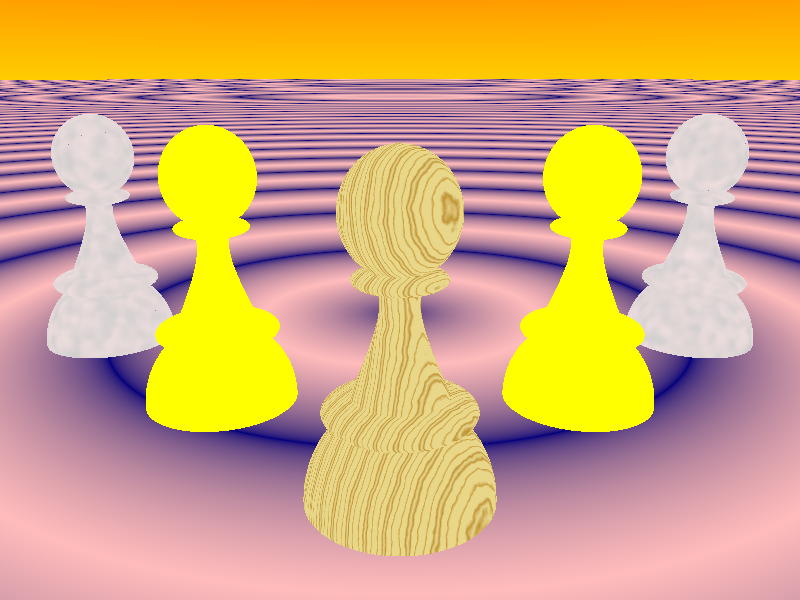 #include "colors.inc"
#include "shapes.inc"
#include "textures.inc"
#include "stones.inc"

//
//   Lights, Camera ...
//
camera {
   location  < 0, 10, -17 >
   direction < 0,0,1.3>
   up        <0.0,  1.0,  0.0>
   right     <1.42, 0.0, 0.0>
   look_at   <0, 5, 0>
}

light_source { <100.0,  300.0,  200> color rgb<1,0.7,0.7> }

light_source { <-300,  100,  100> color rgb<0.7,0.7,1> }

light_source { <5, 3, -17> color rgb<0.6,0.6,0.6> }


#declare Gold_Texture = texture {
  pigment { color rgb<1,1,0>}
  finish { reflection 0.4 ambient 0 diffuse 0.3
    brilliance 20 metallic
    phong 1 phong_size 120
  }
}

//
//   Yellow pine, close grained
//
#declare Yellow_Pine = texture {
pigment {
   wood
   turbulence 0.02
   color_map {
      [0.000 0.222   color red  0.808  green  0.671  blue  0.251  filter 0.000
      color red  0.808  green  0.671  blue  0.251  filter 0.000]
      [0.222 0.342   color red  0.808  green  0.671  blue  0.251  filter 0.000
      color red  0.600  green  0.349  blue  0.043  filter 0.000]
      [0.342 0.393   color red  0.600  green  0.349  blue  0.043  filter 0.000
      color red  0.808  green  0.671  blue  0.251  filter 0.000]
      [0.393 0.709   color red  0.808  green  0.671  blue  0.251  filter 0.000
      color red  0.808  green  0.671  blue  0.251  filter 0.000]
      [0.709 0.821   color red  0.808  green  0.671  blue  0.251  filter 0.000
      color red  0.533  green  0.298  blue  0.027  filter 0.000]
      [0.821 1.001   color red  0.533  green  0.298  blue  0.027  filter 0.000
      color red  0.808  green  0.671  blue  0.251  filter 0.000]
   }
   scale <0.1 0.1 0.1>
   translate <10 0 0>
}
}

texture {
pigment {
   wood
   turbulence 0.01
   color_map {
      [0.000 0.120   color red  1.000  green  1.000  blue  1.000  filter 1.000
      color red  0.702  green  0.412  blue  0.118  filter 0.608]
      [0.120 0.231   color red  0.702  green  0.412  blue  0.118  filter 0.608
      color red  0.702  green  0.467  blue  0.118  filter 0.608]
      [0.231 0.496   color red  0.702  green  0.467  blue  0.118  filter 0.608
      color red  1.000  green  1.000  blue  1.000  filter 1.000]
      [0.496 0.701   color red  1.000  green  1.000  blue  1.000  filter 1.000
      color red  1.000  green  1.000  blue  1.000  filter 1.000]
      [0.701 0.829   color red  1.000  green  1.000  blue  1.000  filter 1.000
      color red  0.702  green  0.467  blue  0.118  filter 0.608]
      [0.829 1.001   color red  0.702  green  0.467  blue  0.118  filter 0.608
      color red  1.000  green  1.000  blue  1.000  filter 1.000]
   }
   scale <0.5 0.5 0.5>
   translate <10 0 0>
}
}



// Floor
object {
   plane { < 0 1 0 > 0 }
   texture {
     pigment {
       wood
       color_map {
         [0.0 color rgb<0,0,0.2>] [ 0.5 color rgb<1,0.5,0.5> ]
         [1.0 color rgb<0,0,0.2> ]
       }
     }
     finish {
     reflection 0.6
     diffuse 0
     ambient 0.7
     }
     scale < 25 25 25 >
     rotate < 90 0 0 >
     translate < 0 0 15 >
     }
}

object {
   sphere { < 0 0 0 > 1000 }
   texture {
     pigment {
     gradient < 0 1 0 >
     color_map {
       [0 0.2 color red 1 green 0.6 blue 0 color red 1 green 0 blue 0 ]
       [0.2 0.5 color red 1 green 0 blue 0 color red 0 green 0 blue 0 ]
       [0.5 1 color red 0 green 0 blue 0 color red 0 green 0 blue 0 ]
     }
     }
     finish { ambient 1 diffuse 0 }
     scale < 1000 1000 1000 >
   }
}

#declare Knight = union {
   sphere { <0, 7, 0>, 1.5 }

   sphere { <0, 0, 0>, 1
      scale <1.2, 0.3, 1.2>
      translate 5.5*y
   }

   intersection {
      plane { y, 5.5 }
      object {
         Hyperboloid_Y
         translate 5*y
         scale <0.5, 1, 0.5>
      }
      plane { -y, -2.5 }
   }

   sphere { <0, 0, 0>, 1
      scale <2, 0.5, 2>
      translate <0, 2.3, 0>
   }

   intersection {
      sphere { <0, 0, 0>, 2.5 }
      plane { -y, 0 }
   }
}

// Pawn 1
object {
   Knight
   texture {
      Yellow_Pine
      finish { phong 0.8 diffuse 1.1 ambient 0.3 }
      scale 5
      rotate < 0 45 0 >
   }
   rotate y*170
   translate <0 0 0>
}

// Pawn 2
object {
   Knight
   texture { Gold_Texture }
   rotate y*160
   translate <6 0 6>
}

// Pawn 3
object {
   Knight
   texture { Gold_Texture }
   rotate y*200
   translate <-6 0 6>
}

// Pawn 4
object {
   Knight
   texture { PinkAlabaster }
   rotate y*150
   translate <12 0 12>
}

// Pawn 5
object {
   Knight
   texture { PinkAlabaster }
   rotate y*210
   translate <-12 0 12>
}

